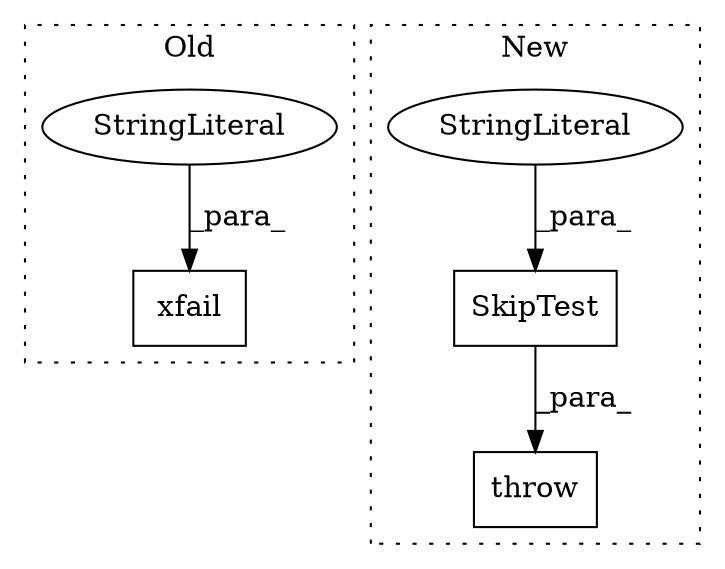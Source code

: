 digraph G {
subgraph cluster0 {
1 [label="xfail" a="32" s="16927,16973" l="6,1" shape="box"];
3 [label="StringLiteral" a="45" s="16933" l="40" shape="ellipse"];
label = "Old";
style="dotted";
}
subgraph cluster1 {
2 [label="throw" a="53" s="16477" l="6" shape="box"];
4 [label="SkipTest" a="32" s="16492,16541" l="9,1" shape="box"];
5 [label="StringLiteral" a="45" s="16501" l="40" shape="ellipse"];
label = "New";
style="dotted";
}
3 -> 1 [label="_para_"];
4 -> 2 [label="_para_"];
5 -> 4 [label="_para_"];
}